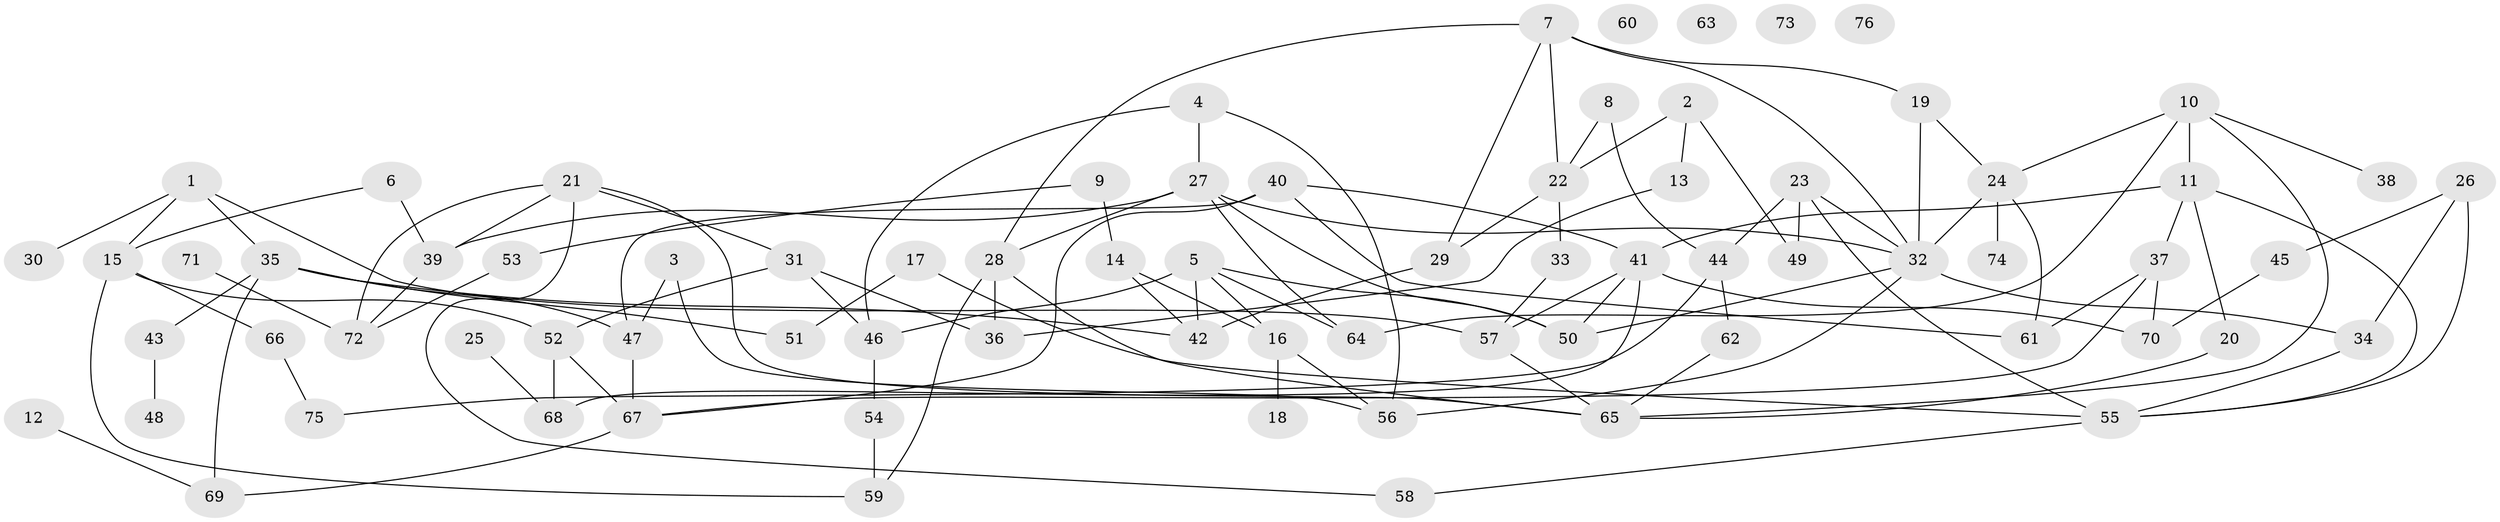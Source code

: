 // Generated by graph-tools (version 1.1) at 2025/49/03/09/25 03:49:13]
// undirected, 76 vertices, 119 edges
graph export_dot {
graph [start="1"]
  node [color=gray90,style=filled];
  1;
  2;
  3;
  4;
  5;
  6;
  7;
  8;
  9;
  10;
  11;
  12;
  13;
  14;
  15;
  16;
  17;
  18;
  19;
  20;
  21;
  22;
  23;
  24;
  25;
  26;
  27;
  28;
  29;
  30;
  31;
  32;
  33;
  34;
  35;
  36;
  37;
  38;
  39;
  40;
  41;
  42;
  43;
  44;
  45;
  46;
  47;
  48;
  49;
  50;
  51;
  52;
  53;
  54;
  55;
  56;
  57;
  58;
  59;
  60;
  61;
  62;
  63;
  64;
  65;
  66;
  67;
  68;
  69;
  70;
  71;
  72;
  73;
  74;
  75;
  76;
  1 -- 15;
  1 -- 30;
  1 -- 35;
  1 -- 57;
  2 -- 13;
  2 -- 22;
  2 -- 49;
  3 -- 47;
  3 -- 56;
  4 -- 27;
  4 -- 46;
  4 -- 56;
  5 -- 16;
  5 -- 42;
  5 -- 46;
  5 -- 50;
  5 -- 64;
  6 -- 15;
  6 -- 39;
  7 -- 19;
  7 -- 22;
  7 -- 28;
  7 -- 29;
  7 -- 32;
  8 -- 22;
  8 -- 44;
  9 -- 14;
  9 -- 53;
  10 -- 11;
  10 -- 24;
  10 -- 38;
  10 -- 64;
  10 -- 65;
  11 -- 20;
  11 -- 37;
  11 -- 41;
  11 -- 55;
  12 -- 69;
  13 -- 36;
  14 -- 16;
  14 -- 42;
  15 -- 52;
  15 -- 59;
  15 -- 66;
  16 -- 18;
  16 -- 56;
  17 -- 51;
  17 -- 55;
  19 -- 24;
  19 -- 32;
  20 -- 65;
  21 -- 31;
  21 -- 39;
  21 -- 58;
  21 -- 65;
  21 -- 72;
  22 -- 29;
  22 -- 33;
  23 -- 32;
  23 -- 44;
  23 -- 49;
  23 -- 55;
  24 -- 32;
  24 -- 61;
  24 -- 74;
  25 -- 68;
  26 -- 34;
  26 -- 45;
  26 -- 55;
  27 -- 28;
  27 -- 32;
  27 -- 39;
  27 -- 50;
  27 -- 64;
  28 -- 36;
  28 -- 59;
  28 -- 65;
  29 -- 42;
  31 -- 36;
  31 -- 46;
  31 -- 52;
  32 -- 34;
  32 -- 50;
  32 -- 56;
  33 -- 57;
  34 -- 55;
  35 -- 42;
  35 -- 43;
  35 -- 47;
  35 -- 51;
  35 -- 69;
  37 -- 61;
  37 -- 67;
  37 -- 70;
  39 -- 72;
  40 -- 41;
  40 -- 47;
  40 -- 61;
  40 -- 67;
  41 -- 50;
  41 -- 57;
  41 -- 68;
  41 -- 70;
  43 -- 48;
  44 -- 62;
  44 -- 75;
  45 -- 70;
  46 -- 54;
  47 -- 67;
  52 -- 67;
  52 -- 68;
  53 -- 72;
  54 -- 59;
  55 -- 58;
  57 -- 65;
  62 -- 65;
  66 -- 75;
  67 -- 69;
  71 -- 72;
}

